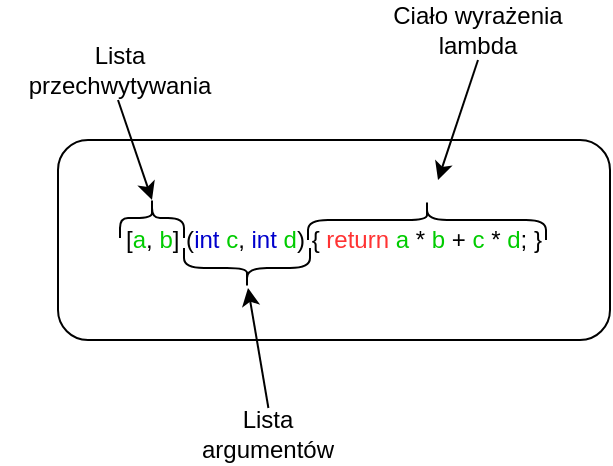 <mxfile version="15.8.4" type="device" pages="3"><diagram id="8EntF4FvKqaCvW6eNbhl" name="Strona-1"><mxGraphModel dx="865" dy="534" grid="1" gridSize="10" guides="1" tooltips="1" connect="1" arrows="1" fold="1" page="1" pageScale="1" pageWidth="827" pageHeight="1169" math="0" shadow="0"><root><mxCell id="0"/><mxCell id="1" parent="0"/><mxCell id="fVPsr6wMrsrGlbquOJFx-3" value="[&lt;font color=&quot;#00cc00&quot;&gt;a&lt;/font&gt;, &lt;font color=&quot;#00cc00&quot;&gt;b&lt;/font&gt;] (&lt;font color=&quot;#0000cc&quot;&gt;int&lt;/font&gt; &lt;font color=&quot;#00cc00&quot;&gt;c&lt;/font&gt;, &lt;font color=&quot;#0000cc&quot;&gt;int&lt;/font&gt; &lt;font color=&quot;#00cc00&quot;&gt;d&lt;/font&gt;) { &lt;font color=&quot;#ff3333&quot;&gt;return&lt;/font&gt; &lt;font color=&quot;#00cc00&quot;&gt;a&lt;/font&gt; * &lt;font color=&quot;#00cc00&quot;&gt;b&lt;/font&gt; + &lt;font color=&quot;#00cc00&quot;&gt;c&lt;/font&gt; * &lt;font color=&quot;#00cc00&quot;&gt;d&lt;/font&gt;; }" style="rounded=1;whiteSpace=wrap;html=1;" parent="1" vertex="1"><mxGeometry x="130" y="210" width="276" height="100" as="geometry"/></mxCell><mxCell id="fVPsr6wMrsrGlbquOJFx-7" value="" style="curved=1;endArrow=classic;html=1;rounded=0;fontColor=#FF3333;" parent="1" edge="1"><mxGeometry width="50" height="50" relative="1" as="geometry"><mxPoint x="235.2" y="344" as="sourcePoint"/><mxPoint x="225" y="284" as="targetPoint"/><Array as="points"/></mxGeometry></mxCell><mxCell id="fVPsr6wMrsrGlbquOJFx-8" value="" style="shape=curlyBracket;whiteSpace=wrap;html=1;rounded=1;flipH=1;fontColor=#FF3333;rotation=90;size=0.5;" parent="1" vertex="1"><mxGeometry x="214.5" y="242.5" width="20" height="63" as="geometry"/></mxCell><mxCell id="fVPsr6wMrsrGlbquOJFx-9" value="" style="shape=curlyBracket;whiteSpace=wrap;html=1;rounded=1;fontColor=#FF3333;rotation=90;" parent="1" vertex="1"><mxGeometry x="304.5" y="190.5" width="20" height="119" as="geometry"/></mxCell><mxCell id="fVPsr6wMrsrGlbquOJFx-10" value="" style="curved=1;endArrow=classic;html=1;rounded=0;fontColor=#FF3333;" parent="1" edge="1"><mxGeometry width="50" height="50" relative="1" as="geometry"><mxPoint x="340" y="170" as="sourcePoint"/><mxPoint x="320" y="230" as="targetPoint"/></mxGeometry></mxCell><mxCell id="zTWzpT8O-KkUl1kZ7TWv-1" value="" style="shape=curlyBracket;whiteSpace=wrap;html=1;rounded=1;rotation=90;" parent="1" vertex="1"><mxGeometry x="167" y="233" width="20" height="32" as="geometry"/></mxCell><mxCell id="zTWzpT8O-KkUl1kZ7TWv-3" value="" style="curved=1;endArrow=classic;html=1;rounded=0;" parent="1" edge="1"><mxGeometry width="50" height="50" relative="1" as="geometry"><mxPoint x="160" y="190" as="sourcePoint"/><mxPoint x="177" y="240" as="targetPoint"/></mxGeometry></mxCell><mxCell id="zTWzpT8O-KkUl1kZ7TWv-4" value="Lista przechwytywania" style="text;html=1;strokeColor=none;fillColor=none;align=center;verticalAlign=middle;whiteSpace=wrap;rounded=0;" parent="1" vertex="1"><mxGeometry x="101" y="160" width="120" height="30" as="geometry"/></mxCell><mxCell id="zTWzpT8O-KkUl1kZ7TWv-5" value="Ciało wyrażenia lambda" style="text;html=1;strokeColor=none;fillColor=none;align=center;verticalAlign=middle;whiteSpace=wrap;rounded=0;" parent="1" vertex="1"><mxGeometry x="290" y="140" width="100" height="30" as="geometry"/></mxCell><mxCell id="zTWzpT8O-KkUl1kZ7TWv-6" value="Lista argumentów" style="text;html=1;strokeColor=none;fillColor=none;align=center;verticalAlign=middle;whiteSpace=wrap;rounded=0;" parent="1" vertex="1"><mxGeometry x="205" y="342" width="60" height="30" as="geometry"/></mxCell></root></mxGraphModel></diagram><diagram id="fAhfGu10EKaygQ_Nlf2L" name="Strona-2"><mxGraphModel dx="494" dy="305" grid="1" gridSize="10" guides="1" tooltips="1" connect="1" arrows="1" fold="1" page="1" pageScale="1" pageWidth="827" pageHeight="1169" background="none" math="0" shadow="0"><root><mxCell id="4FN8TslbE055ciTKer61-0"/><mxCell id="4FN8TslbE055ciTKer61-1" parent="4FN8TslbE055ciTKer61-0"/><mxCell id="8qEVTWMPc9LoEcXl6XwO-0" value="&lt;font color=&quot;#7f00ff&quot;&gt;std::&lt;/font&gt;transform( &lt;i&gt;&lt;font color=&quot;#ff0000&quot;&gt;początek&lt;/font&gt;&lt;/i&gt;, &lt;i&gt;&lt;font color=&quot;#ff0000&quot;&gt;kon&lt;/font&gt;&lt;font color=&quot;#ff3333&quot;&gt;ie&lt;/font&gt;&lt;font color=&quot;#ff0000&quot;&gt;c&lt;/font&gt;&lt;/i&gt;, &lt;i&gt;&lt;font color=&quot;#0066cc&quot;&gt;rezultat&lt;/font&gt;&lt;/i&gt;, &lt;i&gt;&lt;font color=&quot;#00cc00&quot;&gt;lambda&lt;/font&gt;&lt;/i&gt;)" style="rounded=1;whiteSpace=wrap;html=1;" parent="4FN8TslbE055ciTKer61-1" vertex="1"><mxGeometry x="60" y="310" width="350" height="100" as="geometry"/></mxCell><mxCell id="8qEVTWMPc9LoEcXl6XwO-1" value="" style="curved=1;endArrow=classic;html=1;rounded=0;fontColor=#FF3333;" parent="4FN8TslbE055ciTKer61-1" edge="1"><mxGeometry width="50" height="50" relative="1" as="geometry"><mxPoint x="312.2" y="427" as="sourcePoint"/><mxPoint x="302.0" y="367" as="targetPoint"/><Array as="points"/></mxGeometry></mxCell><mxCell id="8qEVTWMPc9LoEcXl6XwO-3" value="" style="shape=curlyBracket;whiteSpace=wrap;html=1;rounded=1;fontColor=#FF3333;rotation=90;" parent="4FN8TslbE055ciTKer61-1" vertex="1"><mxGeometry x="217.75" y="300.75" width="20" height="94.5" as="geometry"/></mxCell><mxCell id="8qEVTWMPc9LoEcXl6XwO-4" value="" style="curved=1;endArrow=classic;html=1;rounded=0;fontColor=#FF3333;" parent="4FN8TslbE055ciTKer61-1" edge="1"><mxGeometry width="50" height="50" relative="1" as="geometry"><mxPoint x="204" y="266" as="sourcePoint"/><mxPoint x="224" y="336" as="targetPoint"/></mxGeometry></mxCell><mxCell id="8qEVTWMPc9LoEcXl6XwO-6" value="" style="curved=1;endArrow=classic;html=1;rounded=0;" parent="4FN8TslbE055ciTKer61-1" edge="1"><mxGeometry width="50" height="50" relative="1" as="geometry"><mxPoint x="373.29" y="286" as="sourcePoint"/><mxPoint x="343" y="356" as="targetPoint"/></mxGeometry></mxCell><mxCell id="8qEVTWMPc9LoEcXl6XwO-11" value="Informuje algorytm gdzie zapsiane są dane" style="text;html=1;strokeColor=none;fillColor=none;align=center;verticalAlign=middle;whiteSpace=wrap;rounded=0;" parent="4FN8TslbE055ciTKer61-1" vertex="1"><mxGeometry x="141" y="238" width="130" height="30" as="geometry"/></mxCell><mxCell id="8qEVTWMPc9LoEcXl6XwO-12" value="Nasza lambda, którą algorytm wywołuje dla każdego elementu wektora" style="text;html=1;strokeColor=none;fillColor=none;align=center;verticalAlign=middle;whiteSpace=wrap;rounded=0;" parent="4FN8TslbE055ciTKer61-1" vertex="1"><mxGeometry x="302" y="241" width="140" height="30" as="geometry"/></mxCell><mxCell id="8qEVTWMPc9LoEcXl6XwO-14" value="Informuje algorytm gdzie zapisywać dane" style="text;html=1;strokeColor=none;fillColor=none;align=center;verticalAlign=middle;whiteSpace=wrap;rounded=0;" parent="4FN8TslbE055ciTKer61-1" vertex="1"><mxGeometry x="246" y="423" width="130" height="30" as="geometry"/></mxCell></root></mxGraphModel></diagram><diagram id="TgTsoE_6YTc5Px-j--yP" name="Strona-3"><mxGraphModel dx="593" dy="366" grid="1" gridSize="10" guides="1" tooltips="1" connect="1" arrows="1" fold="1" page="1" pageScale="1" pageWidth="827" pageHeight="1169" math="0" shadow="0"><root><mxCell id="TrcojsPUlMmj4x0zYOp3-0"/><mxCell id="TrcojsPUlMmj4x0zYOp3-1" parent="TrcojsPUlMmj4x0zYOp3-0"/><mxCell id="TrcojsPUlMmj4x0zYOp3-2" value="&lt;font color=&quot;#7f00ff&quot;&gt;std::ranges::&lt;/font&gt;transform(&lt;font color=&quot;#ff3333&quot;&gt;&lt;i&gt;źródło danych&lt;/i&gt;&lt;/font&gt;, &lt;i&gt;&lt;font color=&quot;#0066cc&quot;&gt;rezultat&lt;/font&gt;&lt;/i&gt;, &lt;i&gt;&lt;font color=&quot;#00cc00&quot;&gt;lambda&lt;/font&gt;&lt;/i&gt;)" style="rounded=1;whiteSpace=wrap;html=1;" parent="TrcojsPUlMmj4x0zYOp3-1" vertex="1"><mxGeometry x="60" y="310" width="350" height="100" as="geometry"/></mxCell><mxCell id="TrcojsPUlMmj4x0zYOp3-3" value="" style="curved=1;endArrow=classic;html=1;rounded=0;fontColor=#FF3333;" parent="TrcojsPUlMmj4x0zYOp3-1" edge="1"><mxGeometry width="50" height="50" relative="1" as="geometry"><mxPoint x="315.2" y="426" as="sourcePoint"/><mxPoint x="305.0" y="366" as="targetPoint"/><Array as="points"/></mxGeometry></mxCell><mxCell id="TrcojsPUlMmj4x0zYOp3-5" value="" style="curved=1;endArrow=classic;html=1;rounded=0;fontColor=#FF3333;" parent="TrcojsPUlMmj4x0zYOp3-1" edge="1"><mxGeometry width="50" height="50" relative="1" as="geometry"><mxPoint x="224" y="287" as="sourcePoint"/><mxPoint x="244" y="357" as="targetPoint"/></mxGeometry></mxCell><mxCell id="TrcojsPUlMmj4x0zYOp3-6" value="" style="curved=1;endArrow=classic;html=1;rounded=0;" parent="TrcojsPUlMmj4x0zYOp3-1" edge="1"><mxGeometry width="50" height="50" relative="1" as="geometry"><mxPoint x="383.29" y="285" as="sourcePoint"/><mxPoint x="353" y="355" as="targetPoint"/></mxGeometry></mxCell><mxCell id="TrcojsPUlMmj4x0zYOp3-7" value="Informuje algorytm gdzie zapsiane są dane" style="text;html=1;strokeColor=none;fillColor=none;align=center;verticalAlign=middle;whiteSpace=wrap;rounded=0;" parent="TrcojsPUlMmj4x0zYOp3-1" vertex="1"><mxGeometry x="156" y="258" width="130" height="30" as="geometry"/></mxCell><mxCell id="TrcojsPUlMmj4x0zYOp3-8" value="Nasza lambda, którą algorytm wywołuje dla każdego elementu wektora" style="text;html=1;strokeColor=none;fillColor=none;align=center;verticalAlign=middle;whiteSpace=wrap;rounded=0;" parent="TrcojsPUlMmj4x0zYOp3-1" vertex="1"><mxGeometry x="316" y="241" width="140" height="30" as="geometry"/></mxCell><mxCell id="TrcojsPUlMmj4x0zYOp3-9" value="Informuje algorytm gdzie zapisywać dane" style="text;html=1;strokeColor=none;fillColor=none;align=center;verticalAlign=middle;whiteSpace=wrap;rounded=0;" parent="TrcojsPUlMmj4x0zYOp3-1" vertex="1"><mxGeometry x="248" y="424" width="130" height="30" as="geometry"/></mxCell></root></mxGraphModel></diagram></mxfile>
